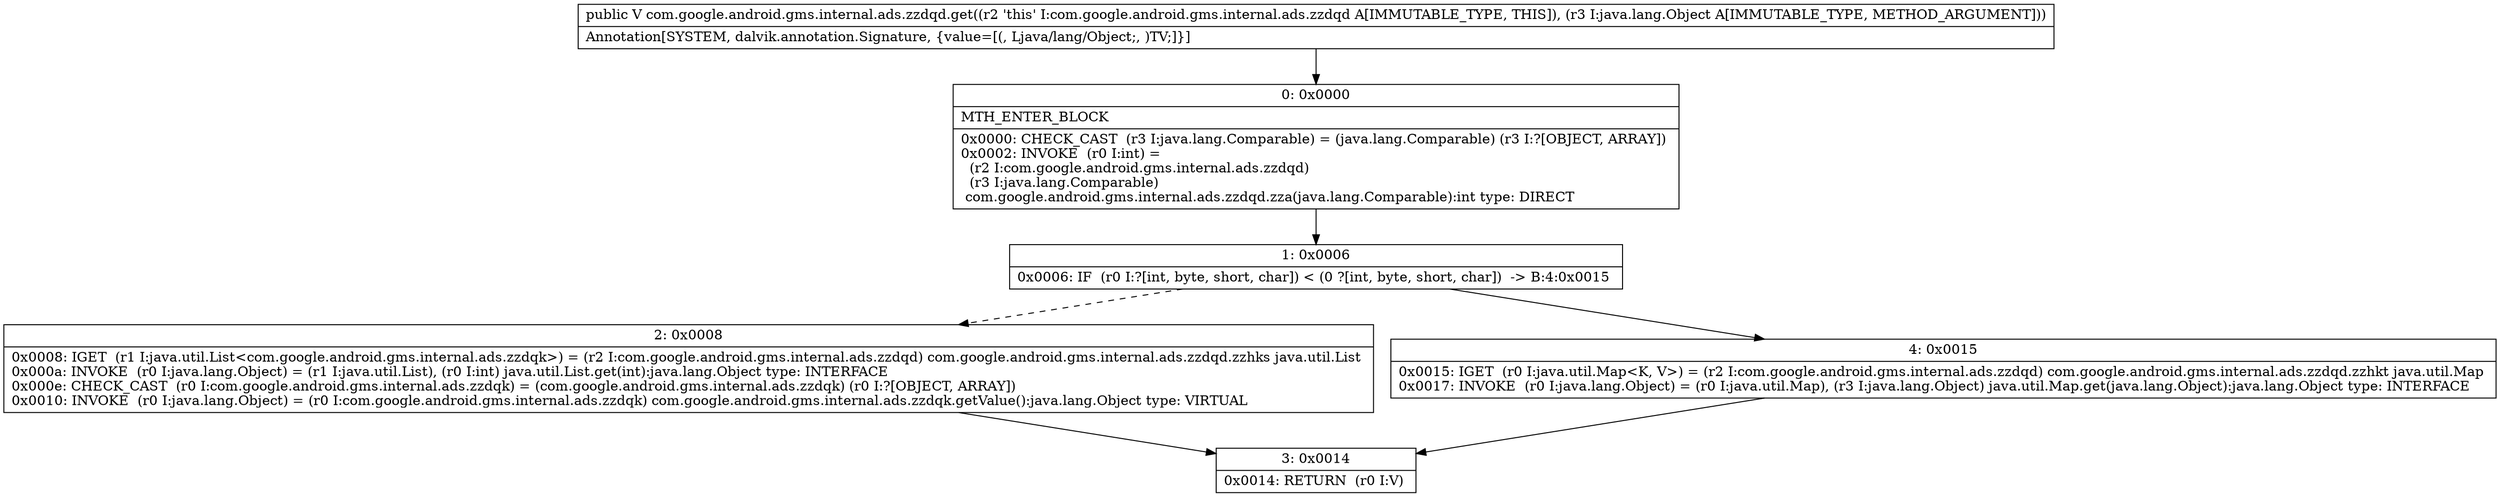 digraph "CFG forcom.google.android.gms.internal.ads.zzdqd.get(Ljava\/lang\/Object;)Ljava\/lang\/Object;" {
Node_0 [shape=record,label="{0\:\ 0x0000|MTH_ENTER_BLOCK\l|0x0000: CHECK_CAST  (r3 I:java.lang.Comparable) = (java.lang.Comparable) (r3 I:?[OBJECT, ARRAY]) \l0x0002: INVOKE  (r0 I:int) = \l  (r2 I:com.google.android.gms.internal.ads.zzdqd)\l  (r3 I:java.lang.Comparable)\l com.google.android.gms.internal.ads.zzdqd.zza(java.lang.Comparable):int type: DIRECT \l}"];
Node_1 [shape=record,label="{1\:\ 0x0006|0x0006: IF  (r0 I:?[int, byte, short, char]) \< (0 ?[int, byte, short, char])  \-\> B:4:0x0015 \l}"];
Node_2 [shape=record,label="{2\:\ 0x0008|0x0008: IGET  (r1 I:java.util.List\<com.google.android.gms.internal.ads.zzdqk\>) = (r2 I:com.google.android.gms.internal.ads.zzdqd) com.google.android.gms.internal.ads.zzdqd.zzhks java.util.List \l0x000a: INVOKE  (r0 I:java.lang.Object) = (r1 I:java.util.List), (r0 I:int) java.util.List.get(int):java.lang.Object type: INTERFACE \l0x000e: CHECK_CAST  (r0 I:com.google.android.gms.internal.ads.zzdqk) = (com.google.android.gms.internal.ads.zzdqk) (r0 I:?[OBJECT, ARRAY]) \l0x0010: INVOKE  (r0 I:java.lang.Object) = (r0 I:com.google.android.gms.internal.ads.zzdqk) com.google.android.gms.internal.ads.zzdqk.getValue():java.lang.Object type: VIRTUAL \l}"];
Node_3 [shape=record,label="{3\:\ 0x0014|0x0014: RETURN  (r0 I:V) \l}"];
Node_4 [shape=record,label="{4\:\ 0x0015|0x0015: IGET  (r0 I:java.util.Map\<K, V\>) = (r2 I:com.google.android.gms.internal.ads.zzdqd) com.google.android.gms.internal.ads.zzdqd.zzhkt java.util.Map \l0x0017: INVOKE  (r0 I:java.lang.Object) = (r0 I:java.util.Map), (r3 I:java.lang.Object) java.util.Map.get(java.lang.Object):java.lang.Object type: INTERFACE \l}"];
MethodNode[shape=record,label="{public V com.google.android.gms.internal.ads.zzdqd.get((r2 'this' I:com.google.android.gms.internal.ads.zzdqd A[IMMUTABLE_TYPE, THIS]), (r3 I:java.lang.Object A[IMMUTABLE_TYPE, METHOD_ARGUMENT]))  | Annotation[SYSTEM, dalvik.annotation.Signature, \{value=[(, Ljava\/lang\/Object;, )TV;]\}]\l}"];
MethodNode -> Node_0;
Node_0 -> Node_1;
Node_1 -> Node_2[style=dashed];
Node_1 -> Node_4;
Node_2 -> Node_3;
Node_4 -> Node_3;
}

